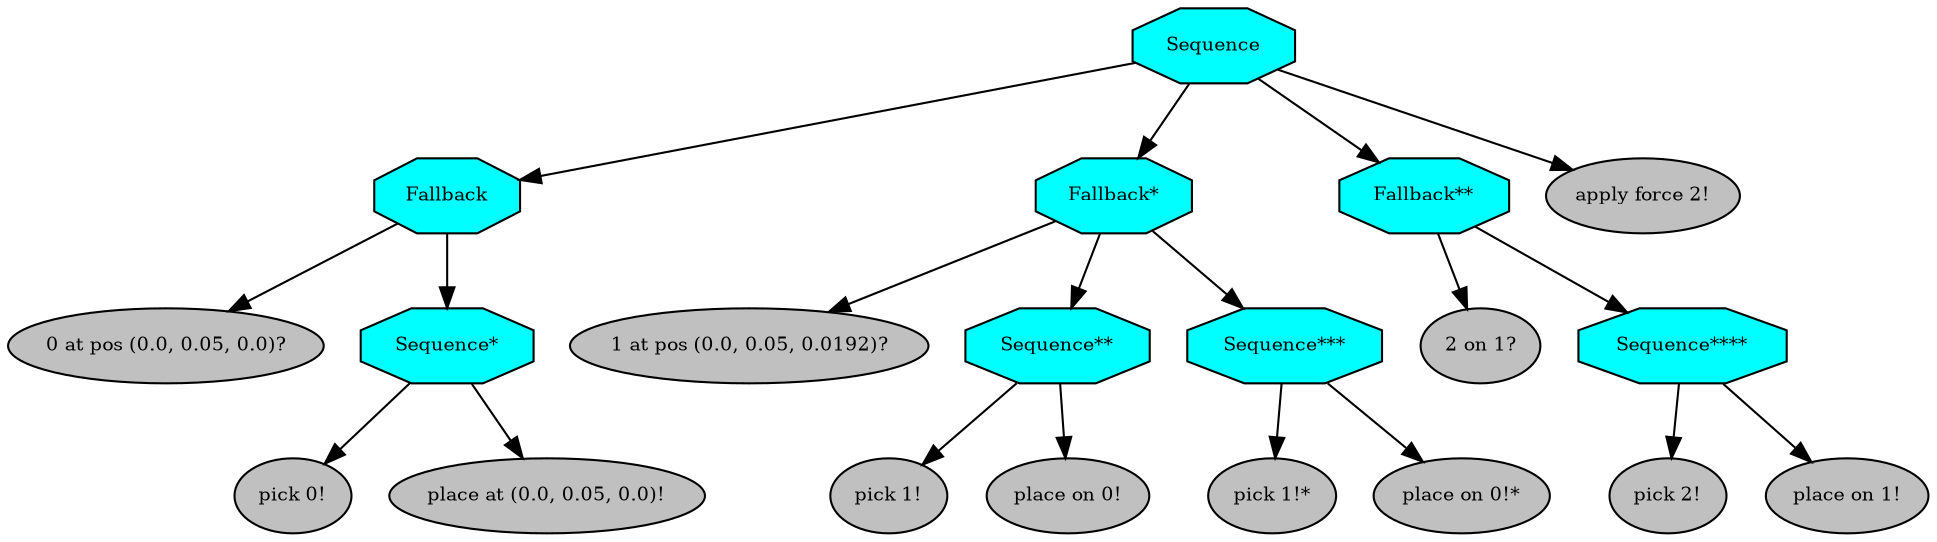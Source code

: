 digraph pastafarianism {
ordering=out;
graph [fontname="times-roman"];
node [fontname="times-roman"];
edge [fontname="times-roman"];
Sequence [fillcolor=cyan, fontcolor=black, fontsize=9, label=Sequence, shape=octagon, style=filled];
Fallback [fillcolor=cyan, fontcolor=black, fontsize=9, label=Fallback, shape=octagon, style=filled];
Sequence -> Fallback;
"0 at pos (0.0, 0.05, 0.0)?" [fillcolor=gray, fontcolor=black, fontsize=9, label="0 at pos (0.0, 0.05, 0.0)?", shape=ellipse, style=filled];
Fallback -> "0 at pos (0.0, 0.05, 0.0)?";
"Sequence*" [fillcolor=cyan, fontcolor=black, fontsize=9, label="Sequence*", shape=octagon, style=filled];
Fallback -> "Sequence*";
"pick 0!" [fillcolor=gray, fontcolor=black, fontsize=9, label="pick 0!", shape=ellipse, style=filled];
"Sequence*" -> "pick 0!";
"place at (0.0, 0.05, 0.0)!" [fillcolor=gray, fontcolor=black, fontsize=9, label="place at (0.0, 0.05, 0.0)!", shape=ellipse, style=filled];
"Sequence*" -> "place at (0.0, 0.05, 0.0)!";
"Fallback*" [fillcolor=cyan, fontcolor=black, fontsize=9, label="Fallback*", shape=octagon, style=filled];
Sequence -> "Fallback*";
"1 at pos (0.0, 0.05, 0.0192)?" [fillcolor=gray, fontcolor=black, fontsize=9, label="1 at pos (0.0, 0.05, 0.0192)?", shape=ellipse, style=filled];
"Fallback*" -> "1 at pos (0.0, 0.05, 0.0192)?";
"Sequence**" [fillcolor=cyan, fontcolor=black, fontsize=9, label="Sequence**", shape=octagon, style=filled];
"Fallback*" -> "Sequence**";
"pick 1!" [fillcolor=gray, fontcolor=black, fontsize=9, label="pick 1!", shape=ellipse, style=filled];
"Sequence**" -> "pick 1!";
"place on 0!" [fillcolor=gray, fontcolor=black, fontsize=9, label="place on 0!", shape=ellipse, style=filled];
"Sequence**" -> "place on 0!";
"Sequence***" [fillcolor=cyan, fontcolor=black, fontsize=9, label="Sequence***", shape=octagon, style=filled];
"Fallback*" -> "Sequence***";
"pick 1!*" [fillcolor=gray, fontcolor=black, fontsize=9, label="pick 1!*", shape=ellipse, style=filled];
"Sequence***" -> "pick 1!*";
"place on 0!*" [fillcolor=gray, fontcolor=black, fontsize=9, label="place on 0!*", shape=ellipse, style=filled];
"Sequence***" -> "place on 0!*";
"Fallback**" [fillcolor=cyan, fontcolor=black, fontsize=9, label="Fallback**", shape=octagon, style=filled];
Sequence -> "Fallback**";
"2 on 1?" [fillcolor=gray, fontcolor=black, fontsize=9, label="2 on 1?", shape=ellipse, style=filled];
"Fallback**" -> "2 on 1?";
"Sequence****" [fillcolor=cyan, fontcolor=black, fontsize=9, label="Sequence****", shape=octagon, style=filled];
"Fallback**" -> "Sequence****";
"pick 2!" [fillcolor=gray, fontcolor=black, fontsize=9, label="pick 2!", shape=ellipse, style=filled];
"Sequence****" -> "pick 2!";
"place on 1!" [fillcolor=gray, fontcolor=black, fontsize=9, label="place on 1!", shape=ellipse, style=filled];
"Sequence****" -> "place on 1!";
"apply force 2!" [fillcolor=gray, fontcolor=black, fontsize=9, label="apply force 2!", shape=ellipse, style=filled];
Sequence -> "apply force 2!";
}

